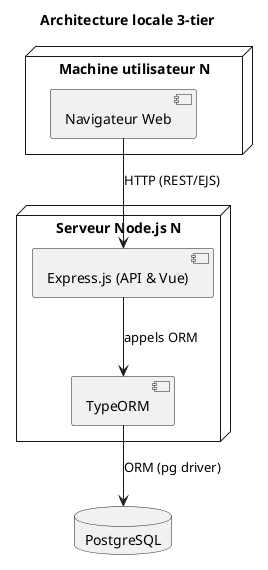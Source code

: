 @startuml Architecture locale 3-tier

title Architecture locale 3-tier

node "Machine utilisateur N" {
  component "Navigateur Web"
}

node "Serveur Node.js N" {
  component "Express.js (API & Vue)"
  component "TypeORM"
}

database "PostgreSQL"

"Navigateur Web" --> "Express.js (API & Vue)" : HTTP (REST/EJS)
"Express.js (API & Vue)" --> "TypeORM" : appels ORM
"TypeORM" --> "PostgreSQL" : ORM (pg driver)

@enduml